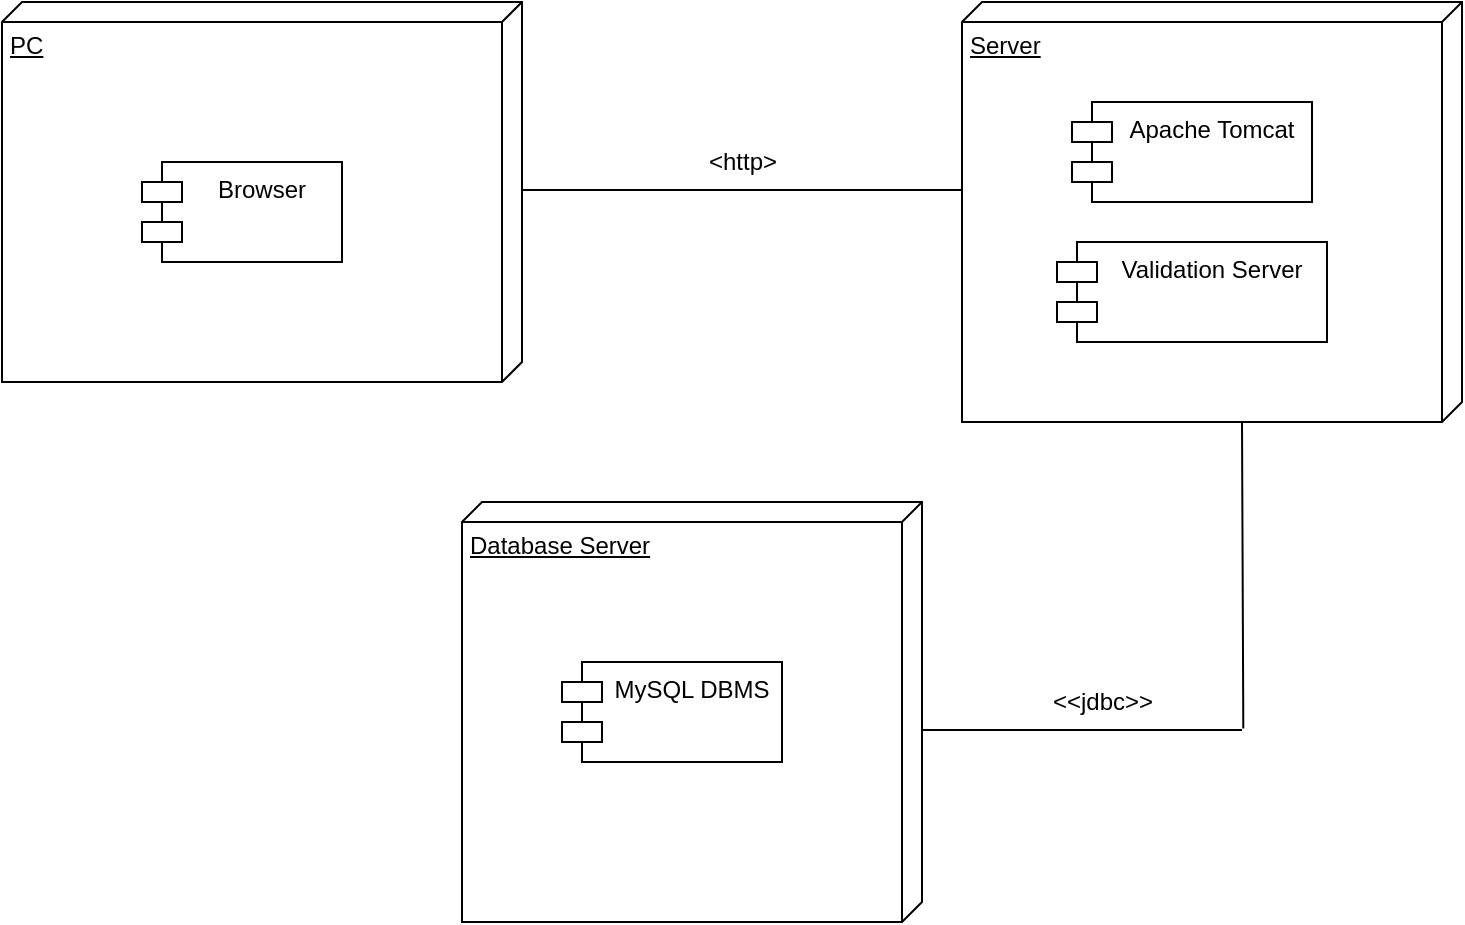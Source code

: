 <mxfile version="15.4.0" type="device"><diagram id="CfA1eUQs4gehv916nAM7" name="Pagina-1"><mxGraphModel dx="1092" dy="494" grid="1" gridSize="10" guides="1" tooltips="1" connect="1" arrows="1" fold="1" page="1" pageScale="1" pageWidth="827" pageHeight="1169" math="0" shadow="0"><root><mxCell id="0"/><mxCell id="1" parent="0"/><mxCell id="4u_q_P0ngg-7OoZB01oe-2" value="Database Server" style="verticalAlign=top;align=left;spacingTop=8;spacingLeft=2;spacingRight=12;shape=cube;size=10;direction=south;fontStyle=4;html=1;" vertex="1" parent="1"><mxGeometry x="280" y="330" width="230" height="210" as="geometry"/></mxCell><mxCell id="4u_q_P0ngg-7OoZB01oe-3" value="Server" style="verticalAlign=top;align=left;spacingTop=8;spacingLeft=2;spacingRight=12;shape=cube;size=10;direction=south;fontStyle=4;html=1;" vertex="1" parent="1"><mxGeometry x="530" y="80" width="250" height="210" as="geometry"/></mxCell><mxCell id="4u_q_P0ngg-7OoZB01oe-4" value="PC" style="verticalAlign=top;align=left;spacingTop=8;spacingLeft=2;spacingRight=12;shape=cube;size=10;direction=south;fontStyle=4;html=1;" vertex="1" parent="1"><mxGeometry x="50" y="80" width="260" height="190" as="geometry"/></mxCell><mxCell id="4u_q_P0ngg-7OoZB01oe-5" value="Apache Tomcat" style="shape=module;align=left;spacingLeft=20;align=center;verticalAlign=top;" vertex="1" parent="1"><mxGeometry x="585" y="130" width="120" height="50" as="geometry"/></mxCell><mxCell id="4u_q_P0ngg-7OoZB01oe-6" value="Browser" style="shape=module;align=left;spacingLeft=20;align=center;verticalAlign=top;" vertex="1" parent="1"><mxGeometry x="120" y="160" width="100" height="50" as="geometry"/></mxCell><mxCell id="4u_q_P0ngg-7OoZB01oe-7" value="MySQL DBMS" style="shape=module;align=left;spacingLeft=20;align=center;verticalAlign=top;" vertex="1" parent="1"><mxGeometry x="330" y="410" width="110" height="50" as="geometry"/></mxCell><mxCell id="4u_q_P0ngg-7OoZB01oe-8" value="Validation Server" style="shape=module;align=left;spacingLeft=20;align=center;verticalAlign=top;" vertex="1" parent="1"><mxGeometry x="577.5" y="200" width="135" height="50" as="geometry"/></mxCell><mxCell id="4u_q_P0ngg-7OoZB01oe-11" value="" style="line;strokeWidth=1;fillColor=none;align=left;verticalAlign=middle;spacingTop=-1;spacingLeft=3;spacingRight=3;rotatable=0;labelPosition=right;points=[];portConstraint=eastwest;" vertex="1" parent="1"><mxGeometry x="310" y="170" width="220" height="8" as="geometry"/></mxCell><mxCell id="4u_q_P0ngg-7OoZB01oe-12" value="" style="line;strokeWidth=1;fillColor=none;align=left;verticalAlign=middle;spacingTop=-1;spacingLeft=3;spacingRight=3;rotatable=0;labelPosition=right;points=[];portConstraint=eastwest;" vertex="1" parent="1"><mxGeometry x="510" y="440" width="160" height="8" as="geometry"/></mxCell><mxCell id="4u_q_P0ngg-7OoZB01oe-16" value="" style="endArrow=none;html=1;rounded=0;edgeStyle=orthogonalEdgeStyle;exitX=1.004;exitY=0.4;exitDx=0;exitDy=0;exitPerimeter=0;" edge="1" parent="1" source="4u_q_P0ngg-7OoZB01oe-12"><mxGeometry width="50" height="50" relative="1" as="geometry"><mxPoint x="670" y="400" as="sourcePoint"/><mxPoint x="670" y="290" as="targetPoint"/><Array as="points"><mxPoint x="671" y="430"/><mxPoint x="670" y="430"/></Array></mxGeometry></mxCell><mxCell id="4u_q_P0ngg-7OoZB01oe-17" value="&amp;lt;&amp;lt;jdbc&amp;gt;&amp;gt;" style="text;html=1;align=center;verticalAlign=middle;resizable=0;points=[];autosize=1;strokeColor=none;fillColor=none;" vertex="1" parent="1"><mxGeometry x="565" y="420" width="70" height="20" as="geometry"/></mxCell><mxCell id="4u_q_P0ngg-7OoZB01oe-18" value="&amp;lt;http&amp;gt;" style="text;html=1;align=center;verticalAlign=middle;resizable=0;points=[];autosize=1;strokeColor=none;fillColor=none;" vertex="1" parent="1"><mxGeometry x="395" y="150" width="50" height="20" as="geometry"/></mxCell></root></mxGraphModel></diagram></mxfile>